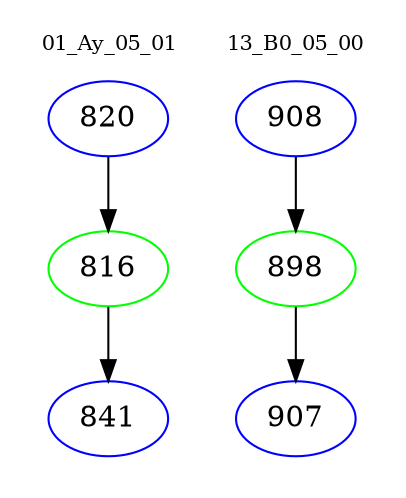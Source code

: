 digraph{
subgraph cluster_0 {
color = white
label = "01_Ay_05_01";
fontsize=10;
T0_820 [label="820", color="blue"]
T0_820 -> T0_816 [color="black"]
T0_816 [label="816", color="green"]
T0_816 -> T0_841 [color="black"]
T0_841 [label="841", color="blue"]
}
subgraph cluster_1 {
color = white
label = "13_B0_05_00";
fontsize=10;
T1_908 [label="908", color="blue"]
T1_908 -> T1_898 [color="black"]
T1_898 [label="898", color="green"]
T1_898 -> T1_907 [color="black"]
T1_907 [label="907", color="blue"]
}
}

